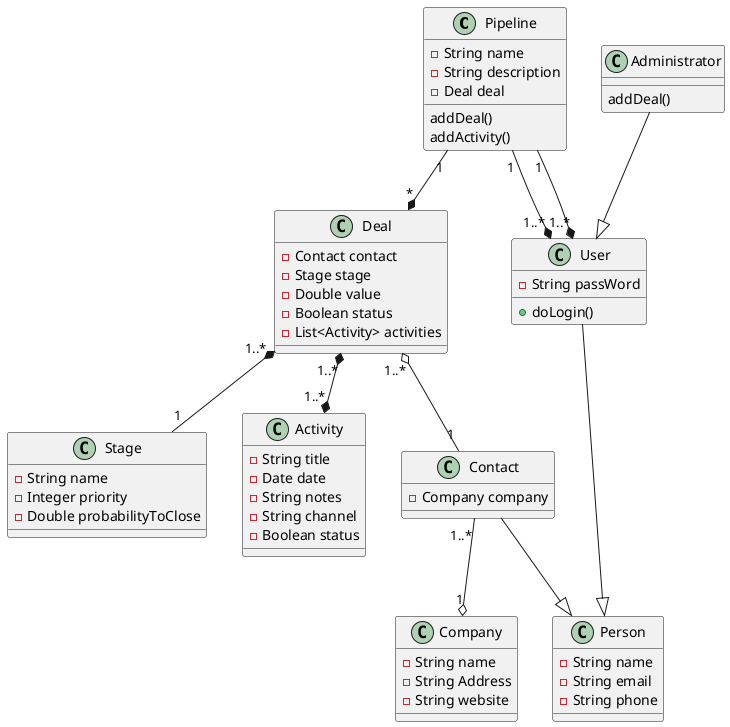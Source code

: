 @startuml CRM33


class Pipeline{
  -String name
  -String description
  -Deal deal
  addDeal()
  addActivity()

}

class Stage{
  -String name
  - Integer priority
  -Double probabilityToClose
}

class Deal{
  -Contact contact
  -Stage stage
  -Double value
  -Boolean status
  -List<Activity> activities
}


class Activity{
  -String title
  -Date date
  -String notes
  -String channel
  -Boolean status

}

class Person{
  -String name
  -String email
  -String phone
}

class Contact{
  -Company company
}

class User{
  -String passWord
  +doLogin()
}

class Administrator{
  addDeal()
}

class Company{
  -String name
  -String Address
  -String website

}

User --|> Person
Contact --|> Person
Administrator --|> User

Pipeline "1" --* "*" Deal
Pipeline "1" --* "1..*" User
Pipeline "1" --* "1..*" User
Deal "1..*" *-- "1" Stage 
Deal "1..*" o-- "1" Contact
Contact "1..*" --o "1" Company
Deal "1..*" *--* "1..*" Activity

@enduml